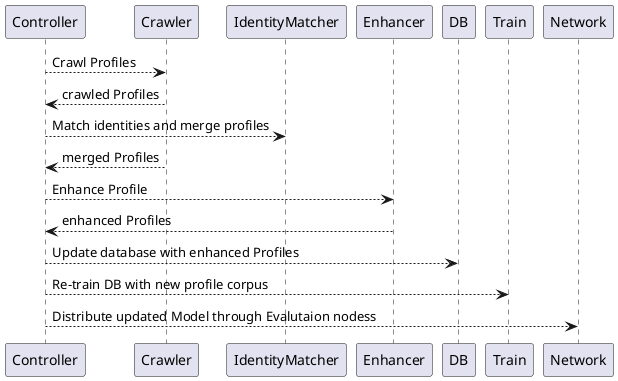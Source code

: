 @startuml
Controller --> Crawler: Crawl Profiles
Controller <-- Crawler: crawled Profiles
Controller --> IdentityMatcher: Match identities and merge profiles
Controller <-- Crawler: merged Profiles
Controller --> Enhancer: Enhance Profile
Controller <-- Enhancer: enhanced Profiles
Controller --> DB: Update database with enhanced Profiles

Controller --> Train: Re-train DB with new profile corpus
Controller --> Network: Distribute updated Model through Evalutaion nodess
@enduml